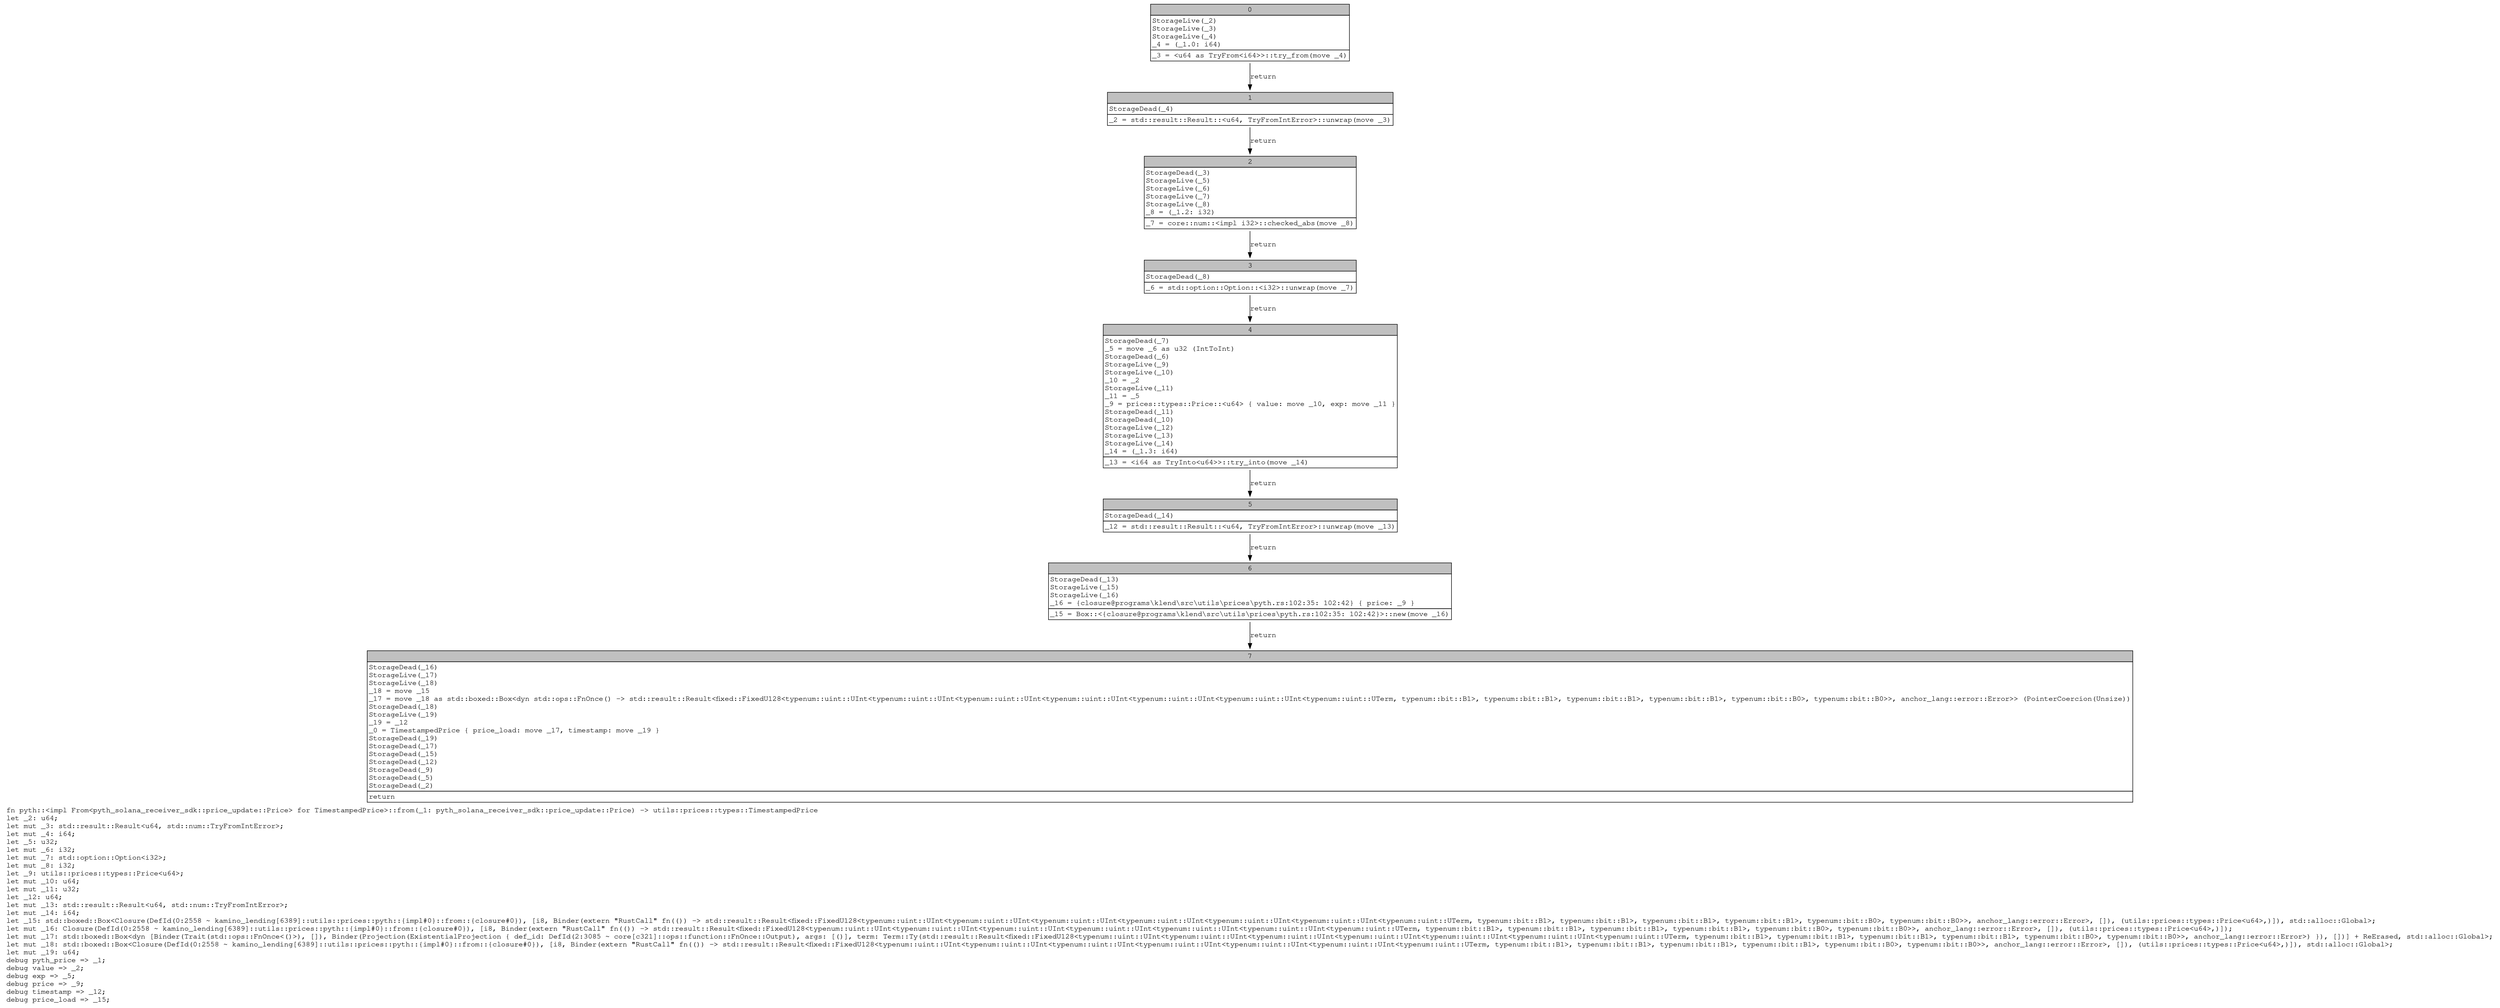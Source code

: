 digraph Mir_0_2557 {
    graph [fontname="Courier, monospace"];
    node [fontname="Courier, monospace"];
    edge [fontname="Courier, monospace"];
    label=<fn pyth::&lt;impl From&lt;pyth_solana_receiver_sdk::price_update::Price&gt; for TimestampedPrice&gt;::from(_1: pyth_solana_receiver_sdk::price_update::Price) -&gt; utils::prices::types::TimestampedPrice<br align="left"/>let _2: u64;<br align="left"/>let mut _3: std::result::Result&lt;u64, std::num::TryFromIntError&gt;;<br align="left"/>let mut _4: i64;<br align="left"/>let _5: u32;<br align="left"/>let mut _6: i32;<br align="left"/>let mut _7: std::option::Option&lt;i32&gt;;<br align="left"/>let mut _8: i32;<br align="left"/>let _9: utils::prices::types::Price&lt;u64&gt;;<br align="left"/>let mut _10: u64;<br align="left"/>let mut _11: u32;<br align="left"/>let _12: u64;<br align="left"/>let mut _13: std::result::Result&lt;u64, std::num::TryFromIntError&gt;;<br align="left"/>let mut _14: i64;<br align="left"/>let _15: std::boxed::Box&lt;Closure(DefId(0:2558 ~ kamino_lending[6389]::utils::prices::pyth::{impl#0}::from::{closure#0}), [i8, Binder(extern &quot;RustCall&quot; fn(()) -&gt; std::result::Result&lt;fixed::FixedU128&lt;typenum::uint::UInt&lt;typenum::uint::UInt&lt;typenum::uint::UInt&lt;typenum::uint::UInt&lt;typenum::uint::UInt&lt;typenum::uint::UInt&lt;typenum::uint::UTerm, typenum::bit::B1&gt;, typenum::bit::B1&gt;, typenum::bit::B1&gt;, typenum::bit::B1&gt;, typenum::bit::B0&gt;, typenum::bit::B0&gt;&gt;, anchor_lang::error::Error&gt;, []), (utils::prices::types::Price&lt;u64&gt;,)]), std::alloc::Global&gt;;<br align="left"/>let mut _16: Closure(DefId(0:2558 ~ kamino_lending[6389]::utils::prices::pyth::{impl#0}::from::{closure#0}), [i8, Binder(extern &quot;RustCall&quot; fn(()) -&gt; std::result::Result&lt;fixed::FixedU128&lt;typenum::uint::UInt&lt;typenum::uint::UInt&lt;typenum::uint::UInt&lt;typenum::uint::UInt&lt;typenum::uint::UInt&lt;typenum::uint::UInt&lt;typenum::uint::UTerm, typenum::bit::B1&gt;, typenum::bit::B1&gt;, typenum::bit::B1&gt;, typenum::bit::B1&gt;, typenum::bit::B0&gt;, typenum::bit::B0&gt;&gt;, anchor_lang::error::Error&gt;, []), (utils::prices::types::Price&lt;u64&gt;,)]);<br align="left"/>let mut _17: std::boxed::Box&lt;dyn [Binder(Trait(std::ops::FnOnce&lt;()&gt;), []), Binder(Projection(ExistentialProjection { def_id: DefId(2:3085 ~ core[c321]::ops::function::FnOnce::Output), args: [()], term: Term::Ty(std::result::Result&lt;fixed::FixedU128&lt;typenum::uint::UInt&lt;typenum::uint::UInt&lt;typenum::uint::UInt&lt;typenum::uint::UInt&lt;typenum::uint::UInt&lt;typenum::uint::UInt&lt;typenum::uint::UTerm, typenum::bit::B1&gt;, typenum::bit::B1&gt;, typenum::bit::B1&gt;, typenum::bit::B1&gt;, typenum::bit::B0&gt;, typenum::bit::B0&gt;&gt;, anchor_lang::error::Error&gt;) }), [])] + ReErased, std::alloc::Global&gt;;<br align="left"/>let mut _18: std::boxed::Box&lt;Closure(DefId(0:2558 ~ kamino_lending[6389]::utils::prices::pyth::{impl#0}::from::{closure#0}), [i8, Binder(extern &quot;RustCall&quot; fn(()) -&gt; std::result::Result&lt;fixed::FixedU128&lt;typenum::uint::UInt&lt;typenum::uint::UInt&lt;typenum::uint::UInt&lt;typenum::uint::UInt&lt;typenum::uint::UInt&lt;typenum::uint::UInt&lt;typenum::uint::UTerm, typenum::bit::B1&gt;, typenum::bit::B1&gt;, typenum::bit::B1&gt;, typenum::bit::B1&gt;, typenum::bit::B0&gt;, typenum::bit::B0&gt;&gt;, anchor_lang::error::Error&gt;, []), (utils::prices::types::Price&lt;u64&gt;,)]), std::alloc::Global&gt;;<br align="left"/>let mut _19: u64;<br align="left"/>debug pyth_price =&gt; _1;<br align="left"/>debug value =&gt; _2;<br align="left"/>debug exp =&gt; _5;<br align="left"/>debug price =&gt; _9;<br align="left"/>debug timestamp =&gt; _12;<br align="left"/>debug price_load =&gt; _15;<br align="left"/>>;
    bb0__0_2557 [shape="none", label=<<table border="0" cellborder="1" cellspacing="0"><tr><td bgcolor="gray" align="center" colspan="1">0</td></tr><tr><td align="left" balign="left">StorageLive(_2)<br/>StorageLive(_3)<br/>StorageLive(_4)<br/>_4 = (_1.0: i64)<br/></td></tr><tr><td align="left">_3 = &lt;u64 as TryFrom&lt;i64&gt;&gt;::try_from(move _4)</td></tr></table>>];
    bb1__0_2557 [shape="none", label=<<table border="0" cellborder="1" cellspacing="0"><tr><td bgcolor="gray" align="center" colspan="1">1</td></tr><tr><td align="left" balign="left">StorageDead(_4)<br/></td></tr><tr><td align="left">_2 = std::result::Result::&lt;u64, TryFromIntError&gt;::unwrap(move _3)</td></tr></table>>];
    bb2__0_2557 [shape="none", label=<<table border="0" cellborder="1" cellspacing="0"><tr><td bgcolor="gray" align="center" colspan="1">2</td></tr><tr><td align="left" balign="left">StorageDead(_3)<br/>StorageLive(_5)<br/>StorageLive(_6)<br/>StorageLive(_7)<br/>StorageLive(_8)<br/>_8 = (_1.2: i32)<br/></td></tr><tr><td align="left">_7 = core::num::&lt;impl i32&gt;::checked_abs(move _8)</td></tr></table>>];
    bb3__0_2557 [shape="none", label=<<table border="0" cellborder="1" cellspacing="0"><tr><td bgcolor="gray" align="center" colspan="1">3</td></tr><tr><td align="left" balign="left">StorageDead(_8)<br/></td></tr><tr><td align="left">_6 = std::option::Option::&lt;i32&gt;::unwrap(move _7)</td></tr></table>>];
    bb4__0_2557 [shape="none", label=<<table border="0" cellborder="1" cellspacing="0"><tr><td bgcolor="gray" align="center" colspan="1">4</td></tr><tr><td align="left" balign="left">StorageDead(_7)<br/>_5 = move _6 as u32 (IntToInt)<br/>StorageDead(_6)<br/>StorageLive(_9)<br/>StorageLive(_10)<br/>_10 = _2<br/>StorageLive(_11)<br/>_11 = _5<br/>_9 = prices::types::Price::&lt;u64&gt; { value: move _10, exp: move _11 }<br/>StorageDead(_11)<br/>StorageDead(_10)<br/>StorageLive(_12)<br/>StorageLive(_13)<br/>StorageLive(_14)<br/>_14 = (_1.3: i64)<br/></td></tr><tr><td align="left">_13 = &lt;i64 as TryInto&lt;u64&gt;&gt;::try_into(move _14)</td></tr></table>>];
    bb5__0_2557 [shape="none", label=<<table border="0" cellborder="1" cellspacing="0"><tr><td bgcolor="gray" align="center" colspan="1">5</td></tr><tr><td align="left" balign="left">StorageDead(_14)<br/></td></tr><tr><td align="left">_12 = std::result::Result::&lt;u64, TryFromIntError&gt;::unwrap(move _13)</td></tr></table>>];
    bb6__0_2557 [shape="none", label=<<table border="0" cellborder="1" cellspacing="0"><tr><td bgcolor="gray" align="center" colspan="1">6</td></tr><tr><td align="left" balign="left">StorageDead(_13)<br/>StorageLive(_15)<br/>StorageLive(_16)<br/>_16 = {closure@programs\klend\src\utils\prices\pyth.rs:102:35: 102:42} { price: _9 }<br/></td></tr><tr><td align="left">_15 = Box::&lt;{closure@programs\klend\src\utils\prices\pyth.rs:102:35: 102:42}&gt;::new(move _16)</td></tr></table>>];
    bb7__0_2557 [shape="none", label=<<table border="0" cellborder="1" cellspacing="0"><tr><td bgcolor="gray" align="center" colspan="1">7</td></tr><tr><td align="left" balign="left">StorageDead(_16)<br/>StorageLive(_17)<br/>StorageLive(_18)<br/>_18 = move _15<br/>_17 = move _18 as std::boxed::Box&lt;dyn std::ops::FnOnce() -&gt; std::result::Result&lt;fixed::FixedU128&lt;typenum::uint::UInt&lt;typenum::uint::UInt&lt;typenum::uint::UInt&lt;typenum::uint::UInt&lt;typenum::uint::UInt&lt;typenum::uint::UInt&lt;typenum::uint::UTerm, typenum::bit::B1&gt;, typenum::bit::B1&gt;, typenum::bit::B1&gt;, typenum::bit::B1&gt;, typenum::bit::B0&gt;, typenum::bit::B0&gt;&gt;, anchor_lang::error::Error&gt;&gt; (PointerCoercion(Unsize))<br/>StorageDead(_18)<br/>StorageLive(_19)<br/>_19 = _12<br/>_0 = TimestampedPrice { price_load: move _17, timestamp: move _19 }<br/>StorageDead(_19)<br/>StorageDead(_17)<br/>StorageDead(_15)<br/>StorageDead(_12)<br/>StorageDead(_9)<br/>StorageDead(_5)<br/>StorageDead(_2)<br/></td></tr><tr><td align="left">return</td></tr></table>>];
    bb0__0_2557 -> bb1__0_2557 [label="return"];
    bb1__0_2557 -> bb2__0_2557 [label="return"];
    bb2__0_2557 -> bb3__0_2557 [label="return"];
    bb3__0_2557 -> bb4__0_2557 [label="return"];
    bb4__0_2557 -> bb5__0_2557 [label="return"];
    bb5__0_2557 -> bb6__0_2557 [label="return"];
    bb6__0_2557 -> bb7__0_2557 [label="return"];
}
